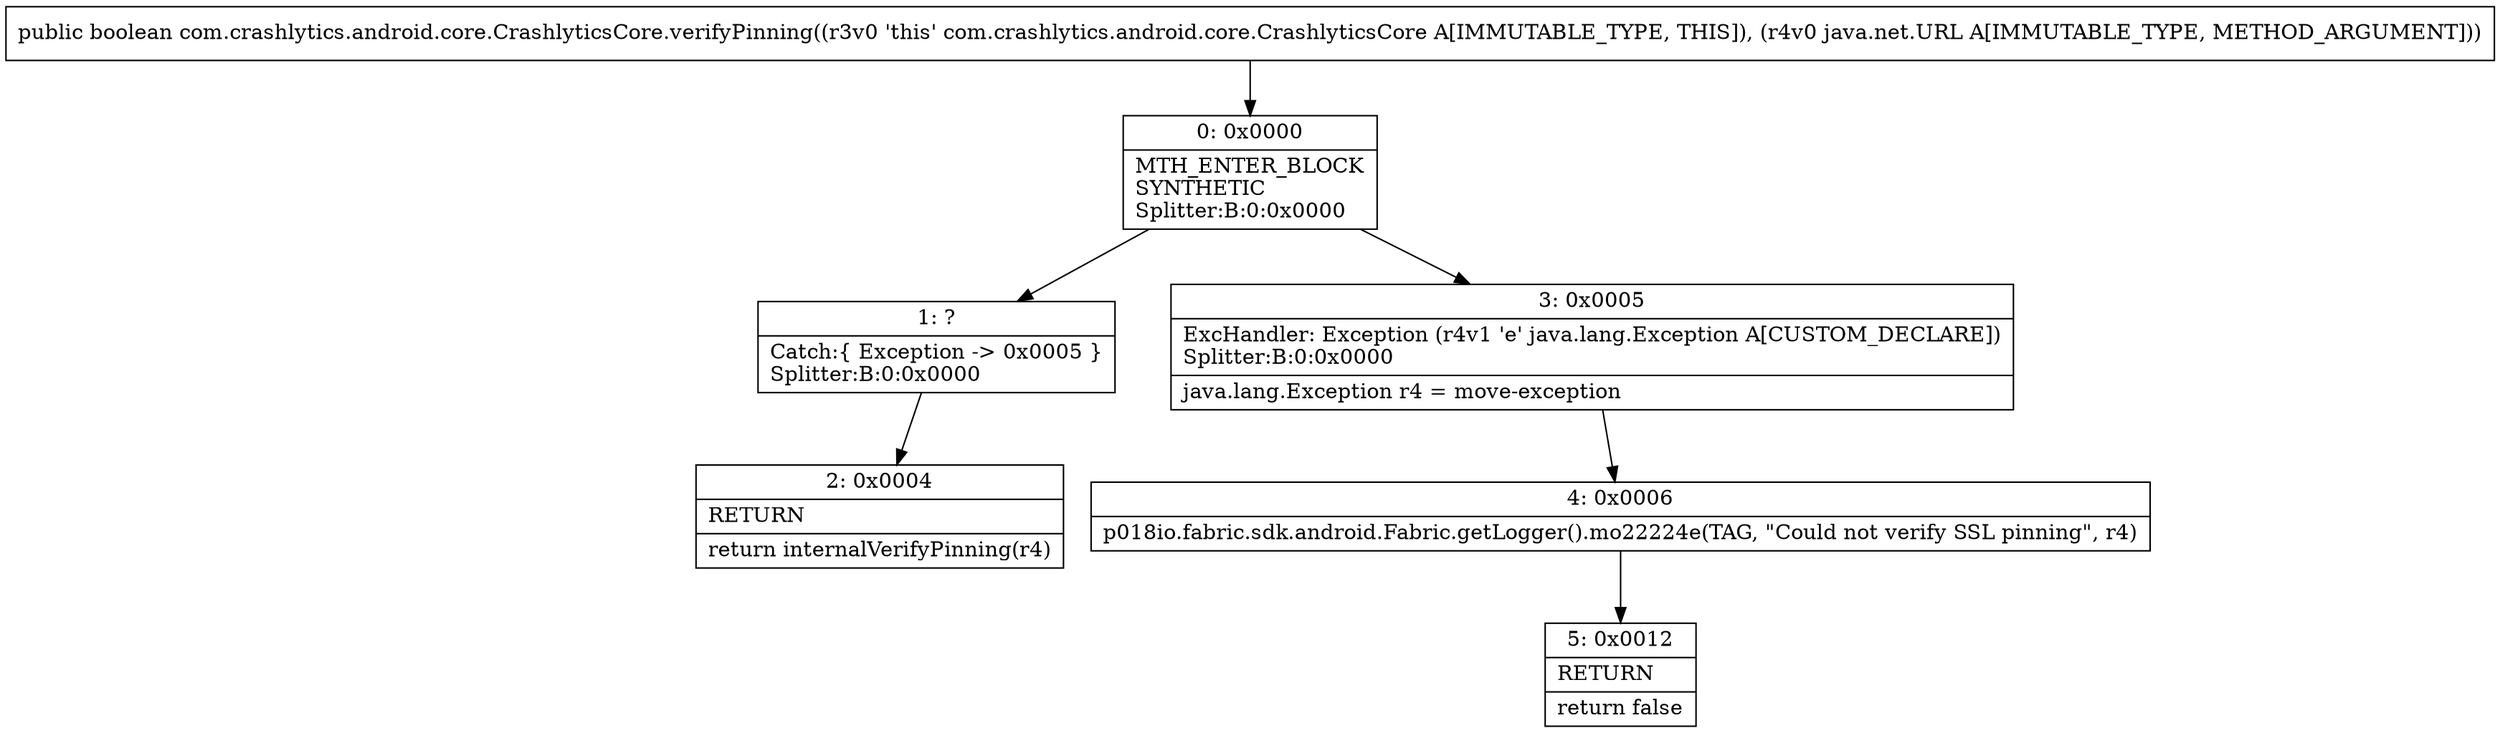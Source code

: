 digraph "CFG forcom.crashlytics.android.core.CrashlyticsCore.verifyPinning(Ljava\/net\/URL;)Z" {
Node_0 [shape=record,label="{0\:\ 0x0000|MTH_ENTER_BLOCK\lSYNTHETIC\lSplitter:B:0:0x0000\l}"];
Node_1 [shape=record,label="{1\:\ ?|Catch:\{ Exception \-\> 0x0005 \}\lSplitter:B:0:0x0000\l}"];
Node_2 [shape=record,label="{2\:\ 0x0004|RETURN\l|return internalVerifyPinning(r4)\l}"];
Node_3 [shape=record,label="{3\:\ 0x0005|ExcHandler: Exception (r4v1 'e' java.lang.Exception A[CUSTOM_DECLARE])\lSplitter:B:0:0x0000\l|java.lang.Exception r4 = move\-exception\l}"];
Node_4 [shape=record,label="{4\:\ 0x0006|p018io.fabric.sdk.android.Fabric.getLogger().mo22224e(TAG, \"Could not verify SSL pinning\", r4)\l}"];
Node_5 [shape=record,label="{5\:\ 0x0012|RETURN\l|return false\l}"];
MethodNode[shape=record,label="{public boolean com.crashlytics.android.core.CrashlyticsCore.verifyPinning((r3v0 'this' com.crashlytics.android.core.CrashlyticsCore A[IMMUTABLE_TYPE, THIS]), (r4v0 java.net.URL A[IMMUTABLE_TYPE, METHOD_ARGUMENT])) }"];
MethodNode -> Node_0;
Node_0 -> Node_1;
Node_0 -> Node_3;
Node_1 -> Node_2;
Node_3 -> Node_4;
Node_4 -> Node_5;
}

